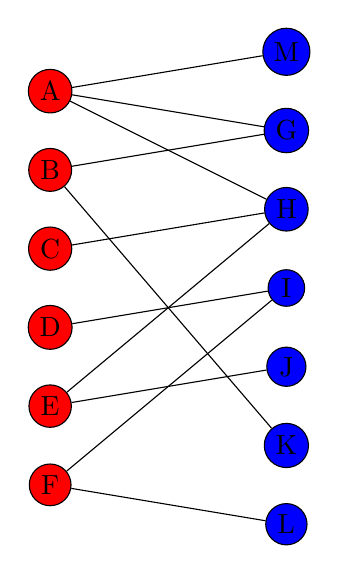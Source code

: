 \begin{tikzpicture}

\tikzstyle{every node}=[draw,circle,fill=black,minimum size=10pt,inner sep=2pt]
\tikzstyle{every label}=[position=above]

\node[circle,fill=red] (v7) at (0,0) {C};
\node[circle,fill=red] (v8) at (0,-1) {D};
\node[circle,fill=red] (v10) at (0,-2) {E};
\node[circle,fill=red] (v12) at (0,-3) {F};
\node[circle,fill=red] (v5) at (0,1) {B};
\node[circle,fill=red] (v1) at (0,2) {A};
\node[circle,fill=blue] (v3) at (3,1.5) {G};
\node[circle,fill=blue] (v2) at (3,2.5) {M};
\node[circle,fill=blue] (v4) at (3,0.5) {H};
\node[circle,fill=blue] (v9) at (3,-0.5) {I};
\node[circle,fill=blue] (v11) at (3,-1.5) {J};
\node[circle,fill=blue] (v6) at (3,-2.5) {K};
\node[circle,fill=blue] (v13) at (3,-3.5) {L};
\draw  (v1) edge (v2);
\draw  (v1) edge (v3);
\draw  (v1) edge (v4);
\draw  (v5) edge (v3);
\draw  (v5) edge (v6);
\draw  (v7) edge (v4);
\draw  (v8) edge (v9);
\draw  (v10) edge (v4);
\draw  (v10) edge (v11);
\draw  (v12) edge (v9);
\draw  (v12) edge (v13);
\end{tikzpicture}